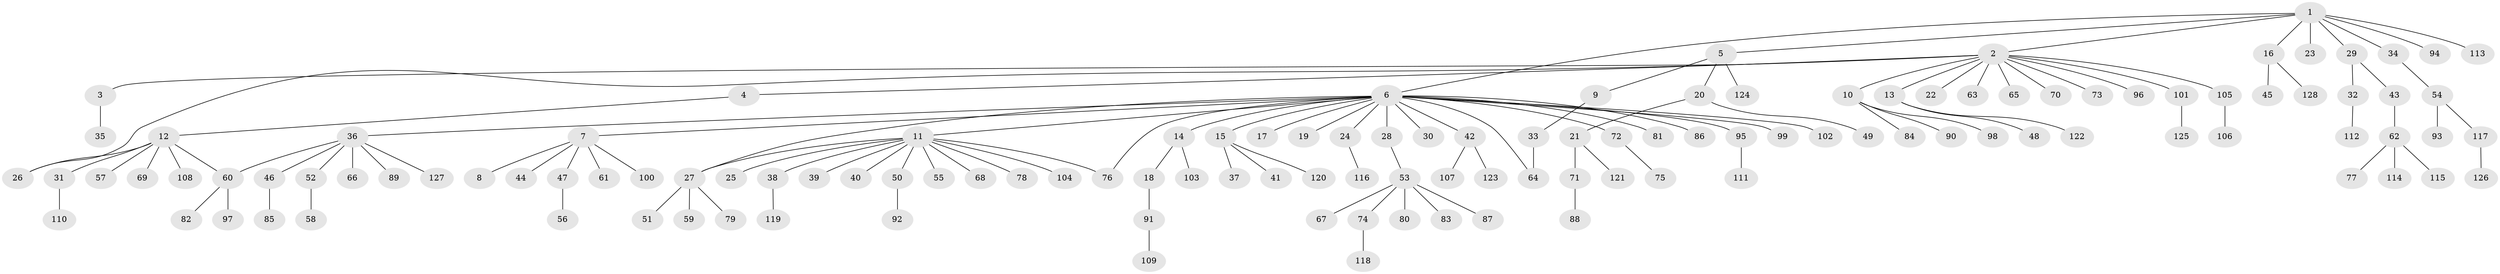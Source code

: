 // Generated by graph-tools (version 1.1) at 2025/11/02/27/25 16:11:13]
// undirected, 128 vertices, 132 edges
graph export_dot {
graph [start="1"]
  node [color=gray90,style=filled];
  1;
  2;
  3;
  4;
  5;
  6;
  7;
  8;
  9;
  10;
  11;
  12;
  13;
  14;
  15;
  16;
  17;
  18;
  19;
  20;
  21;
  22;
  23;
  24;
  25;
  26;
  27;
  28;
  29;
  30;
  31;
  32;
  33;
  34;
  35;
  36;
  37;
  38;
  39;
  40;
  41;
  42;
  43;
  44;
  45;
  46;
  47;
  48;
  49;
  50;
  51;
  52;
  53;
  54;
  55;
  56;
  57;
  58;
  59;
  60;
  61;
  62;
  63;
  64;
  65;
  66;
  67;
  68;
  69;
  70;
  71;
  72;
  73;
  74;
  75;
  76;
  77;
  78;
  79;
  80;
  81;
  82;
  83;
  84;
  85;
  86;
  87;
  88;
  89;
  90;
  91;
  92;
  93;
  94;
  95;
  96;
  97;
  98;
  99;
  100;
  101;
  102;
  103;
  104;
  105;
  106;
  107;
  108;
  109;
  110;
  111;
  112;
  113;
  114;
  115;
  116;
  117;
  118;
  119;
  120;
  121;
  122;
  123;
  124;
  125;
  126;
  127;
  128;
  1 -- 2;
  1 -- 5;
  1 -- 6;
  1 -- 16;
  1 -- 23;
  1 -- 29;
  1 -- 34;
  1 -- 94;
  1 -- 113;
  2 -- 3;
  2 -- 4;
  2 -- 10;
  2 -- 13;
  2 -- 22;
  2 -- 26;
  2 -- 63;
  2 -- 65;
  2 -- 70;
  2 -- 73;
  2 -- 96;
  2 -- 101;
  2 -- 105;
  3 -- 35;
  4 -- 12;
  5 -- 9;
  5 -- 20;
  5 -- 124;
  6 -- 7;
  6 -- 11;
  6 -- 14;
  6 -- 15;
  6 -- 17;
  6 -- 19;
  6 -- 24;
  6 -- 27;
  6 -- 28;
  6 -- 30;
  6 -- 36;
  6 -- 42;
  6 -- 64;
  6 -- 72;
  6 -- 76;
  6 -- 81;
  6 -- 86;
  6 -- 95;
  6 -- 99;
  6 -- 102;
  7 -- 8;
  7 -- 44;
  7 -- 47;
  7 -- 61;
  7 -- 100;
  9 -- 33;
  10 -- 84;
  10 -- 90;
  10 -- 98;
  11 -- 25;
  11 -- 27;
  11 -- 38;
  11 -- 39;
  11 -- 40;
  11 -- 50;
  11 -- 55;
  11 -- 68;
  11 -- 76;
  11 -- 78;
  11 -- 104;
  12 -- 26;
  12 -- 31;
  12 -- 57;
  12 -- 60;
  12 -- 69;
  12 -- 108;
  13 -- 48;
  13 -- 122;
  14 -- 18;
  14 -- 103;
  15 -- 37;
  15 -- 41;
  15 -- 120;
  16 -- 45;
  16 -- 128;
  18 -- 91;
  20 -- 21;
  20 -- 49;
  21 -- 71;
  21 -- 121;
  24 -- 116;
  27 -- 51;
  27 -- 59;
  27 -- 79;
  28 -- 53;
  29 -- 32;
  29 -- 43;
  31 -- 110;
  32 -- 112;
  33 -- 64;
  34 -- 54;
  36 -- 46;
  36 -- 52;
  36 -- 60;
  36 -- 66;
  36 -- 89;
  36 -- 127;
  38 -- 119;
  42 -- 107;
  42 -- 123;
  43 -- 62;
  46 -- 85;
  47 -- 56;
  50 -- 92;
  52 -- 58;
  53 -- 67;
  53 -- 74;
  53 -- 80;
  53 -- 83;
  53 -- 87;
  54 -- 93;
  54 -- 117;
  60 -- 82;
  60 -- 97;
  62 -- 77;
  62 -- 114;
  62 -- 115;
  71 -- 88;
  72 -- 75;
  74 -- 118;
  91 -- 109;
  95 -- 111;
  101 -- 125;
  105 -- 106;
  117 -- 126;
}

